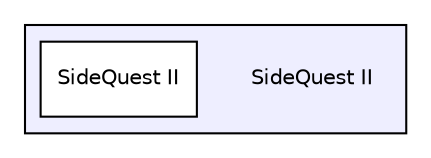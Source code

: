 digraph "SideQuest II" {
  compound=true
  node [ fontsize="10", fontname="Helvetica"];
  edge [ labelfontsize="10", labelfontname="Helvetica"];
  subgraph clusterdir_0773a9c9045db70512aec2b18d0cd07f {
    graph [ bgcolor="#eeeeff", pencolor="black", label="" URL="dir_0773a9c9045db70512aec2b18d0cd07f.html"];
    dir_0773a9c9045db70512aec2b18d0cd07f [shape=plaintext label="SideQuest II"];
    dir_4ba45c99503bef42cc26f327d82ab65e [shape=box label="SideQuest II" color="black" fillcolor="white" style="filled" URL="dir_4ba45c99503bef42cc26f327d82ab65e.html"];
  }
}
